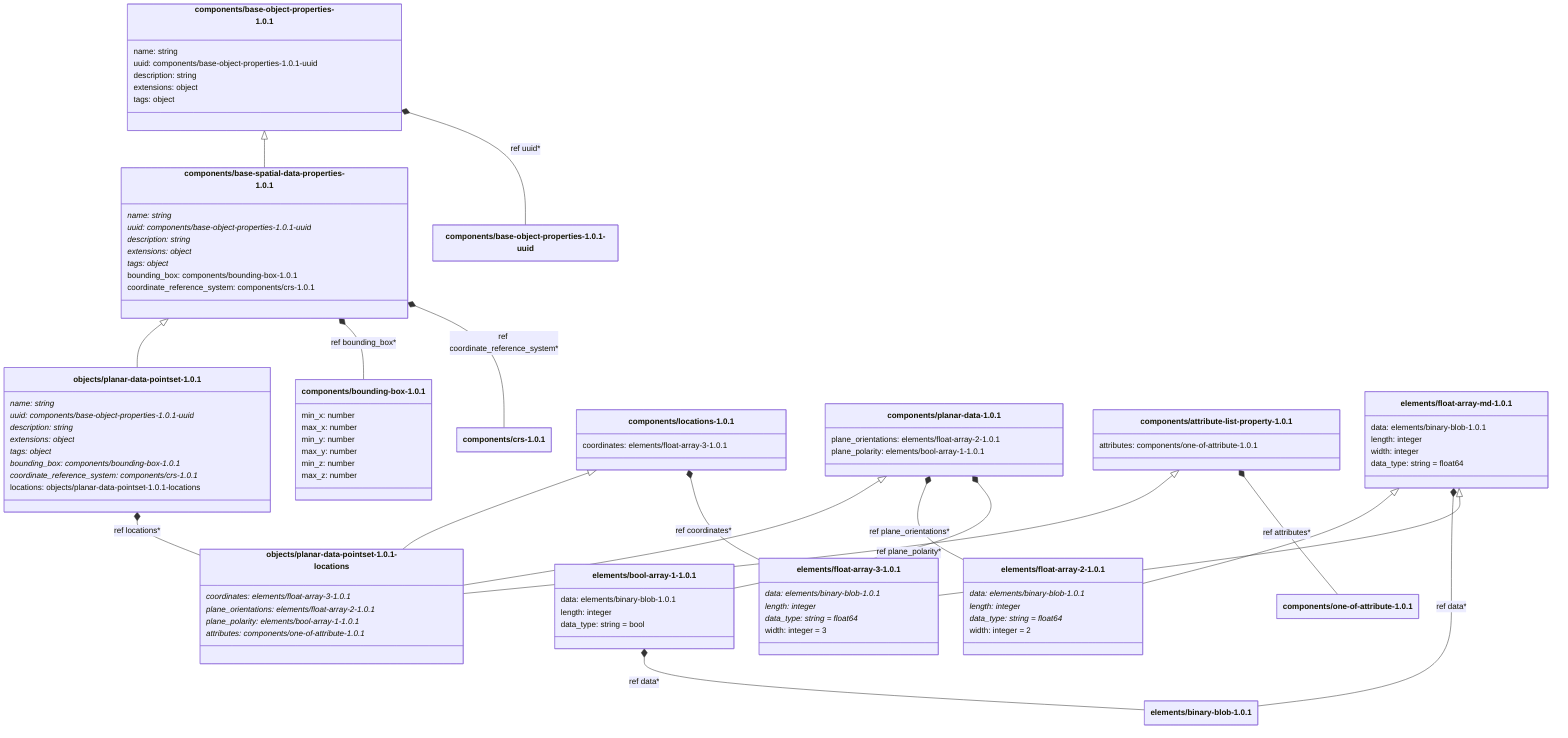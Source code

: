 ---
config:
    class:
        hideEmptyMembersBox: true
---

classDiagram
    class `components/base-object-properties-1.0.1`:::schemaComponent {
        name: string
        uuid: components/base-object-properties-1.0.1-uuid
        description: string
        extensions: object
        tags: object
    }
    class `components/base-spatial-data-properties-1.0.1`:::schemaComponent {
        name: string*
        uuid: components/base-object-properties-1.0.1-uuid*
        description: string*
        extensions: object*
        tags: object*
        bounding_box: components/bounding-box-1.0.1
        coordinate_reference_system: components/crs-1.0.1
    }
    `components/base-object-properties-1.0.1` <|-- `components/base-spatial-data-properties-1.0.1`
    class `objects/planar-data-pointset-1.0.1`:::schemaObject {
        name: string*
        uuid: components/base-object-properties-1.0.1-uuid*
        description: string*
        extensions: object*
        tags: object*
        bounding_box: components/bounding-box-1.0.1*
        coordinate_reference_system: components/crs-1.0.1*
        locations: objects/planar-data-pointset-1.0.1-locations
    }
    `components/base-spatial-data-properties-1.0.1` <|-- `objects/planar-data-pointset-1.0.1`
    `components/base-object-properties-1.0.1` *-- `components/base-object-properties-1.0.1-uuid` : ref uuid*
    `components/base-spatial-data-properties-1.0.1` *-- `components/bounding-box-1.0.1` : ref bounding_box*
    `components/base-spatial-data-properties-1.0.1` *-- `components/crs-1.0.1` : ref coordinate_reference_system*
    `objects/planar-data-pointset-1.0.1` *-- `objects/planar-data-pointset-1.0.1-locations` : ref locations*
    class `components/crs-1.0.1`:::schemaComponent {
    }
    class `components/base-object-properties-1.0.1-uuid`:::schemaImplicit {
    }
    class `components/locations-1.0.1`:::schemaComponent {
        coordinates: elements/float-array-3-1.0.1
    }
    class `components/planar-data-1.0.1`:::schemaComponent {
        plane_orientations: elements/float-array-2-1.0.1
        plane_polarity: elements/bool-array-1-1.0.1
    }
    class `components/attribute-list-property-1.0.1`:::schemaComponent {
        attributes: components/one-of-attribute-1.0.1
    }
    class `objects/planar-data-pointset-1.0.1-locations`:::schemaImplicit {
        coordinates: elements/float-array-3-1.0.1*
        plane_orientations: elements/float-array-2-1.0.1*
        plane_polarity: elements/bool-array-1-1.0.1*
        attributes: components/one-of-attribute-1.0.1*
    }
    `components/locations-1.0.1` <|-- `objects/planar-data-pointset-1.0.1-locations`
    `components/planar-data-1.0.1` <|-- `objects/planar-data-pointset-1.0.1-locations`
    `components/attribute-list-property-1.0.1` <|-- `objects/planar-data-pointset-1.0.1-locations`
    `components/locations-1.0.1` *-- `elements/float-array-3-1.0.1` : ref coordinates*
    `components/planar-data-1.0.1` *-- `elements/float-array-2-1.0.1` : ref plane_orientations*
    `components/planar-data-1.0.1` *-- `elements/bool-array-1-1.0.1` : ref plane_polarity*
    `components/attribute-list-property-1.0.1` *-- `components/one-of-attribute-1.0.1` : ref attributes*
    class `components/one-of-attribute-1.0.1`:::schemaComponent {
    }
    class `elements/float-array-md-1.0.1`:::schemaElement {
        data: elements/binary-blob-1.0.1
        length: integer
        width: integer
        data_type: string = float64
    }
    class `elements/float-array-2-1.0.1`:::schemaElement {
        data: elements/binary-blob-1.0.1*
        length: integer*
        data_type: string = float64*
        width: integer = 2
    }
    `elements/float-array-md-1.0.1` <|-- `elements/float-array-2-1.0.1`
    `elements/float-array-md-1.0.1` *-- `elements/binary-blob-1.0.1` : ref data*
    class `elements/binary-blob-1.0.1`:::schemaElement {
    }
    class `elements/float-array-3-1.0.1`:::schemaElement {
        data: elements/binary-blob-1.0.1*
        length: integer*
        data_type: string = float64*
        width: integer = 3
    }
    `elements/float-array-md-1.0.1` <|-- `elements/float-array-3-1.0.1`
    class `elements/bool-array-1-1.0.1`:::schemaElement {
        data: elements/binary-blob-1.0.1
        length: integer
        data_type: string = bool
    }
    `elements/bool-array-1-1.0.1` *-- `elements/binary-blob-1.0.1` : ref data*
    class `components/bounding-box-1.0.1`:::schemaComponent {
        min_x: number
        max_x: number
        min_y: number
        max_y: number
        min_z: number
        max_z: number
    }